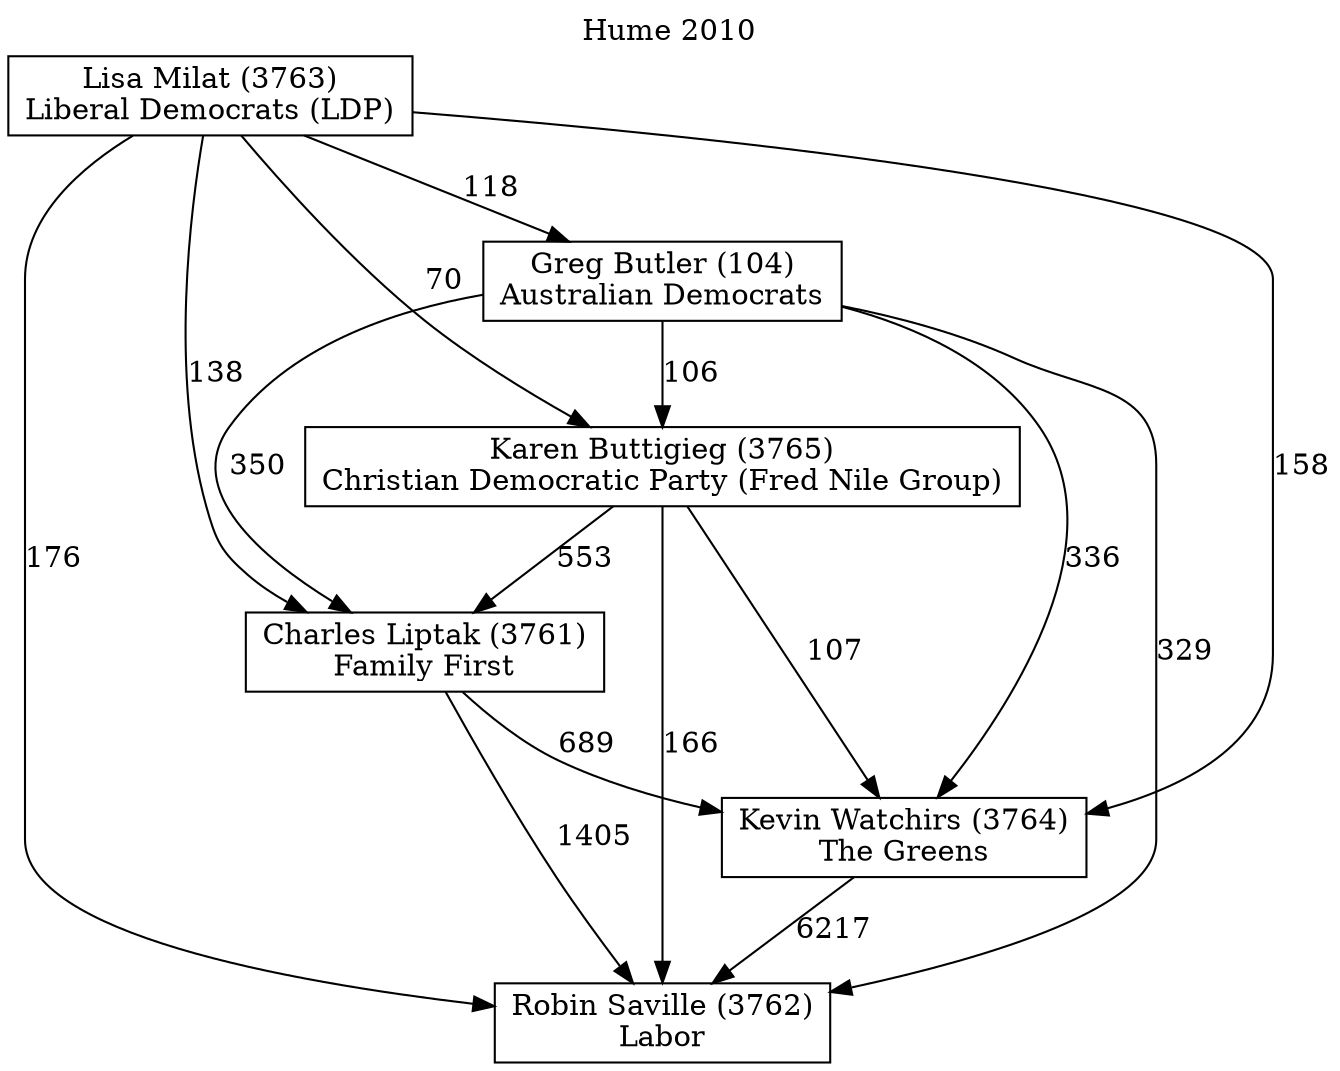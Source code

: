 // House preference flow
digraph "Robin Saville (3762)_Hume_2010" {
	graph [label="Hume 2010" labelloc=t mclimit=10]
	node [shape=box]
	"Robin Saville (3762)" [label="Robin Saville (3762)
Labor"]
	"Kevin Watchirs (3764)" [label="Kevin Watchirs (3764)
The Greens"]
	"Charles Liptak (3761)" [label="Charles Liptak (3761)
Family First"]
	"Karen Buttigieg (3765)" [label="Karen Buttigieg (3765)
Christian Democratic Party (Fred Nile Group)"]
	"Greg Butler (104)" [label="Greg Butler (104)
Australian Democrats"]
	"Lisa Milat (3763)" [label="Lisa Milat (3763)
Liberal Democrats (LDP)"]
	"Kevin Watchirs (3764)" -> "Robin Saville (3762)" [label=6217]
	"Charles Liptak (3761)" -> "Kevin Watchirs (3764)" [label=689]
	"Karen Buttigieg (3765)" -> "Charles Liptak (3761)" [label=553]
	"Greg Butler (104)" -> "Karen Buttigieg (3765)" [label=106]
	"Lisa Milat (3763)" -> "Greg Butler (104)" [label=118]
	"Charles Liptak (3761)" -> "Robin Saville (3762)" [label=1405]
	"Karen Buttigieg (3765)" -> "Robin Saville (3762)" [label=166]
	"Greg Butler (104)" -> "Robin Saville (3762)" [label=329]
	"Lisa Milat (3763)" -> "Robin Saville (3762)" [label=176]
	"Lisa Milat (3763)" -> "Karen Buttigieg (3765)" [label=70]
	"Greg Butler (104)" -> "Charles Liptak (3761)" [label=350]
	"Lisa Milat (3763)" -> "Charles Liptak (3761)" [label=138]
	"Karen Buttigieg (3765)" -> "Kevin Watchirs (3764)" [label=107]
	"Greg Butler (104)" -> "Kevin Watchirs (3764)" [label=336]
	"Lisa Milat (3763)" -> "Kevin Watchirs (3764)" [label=158]
}
